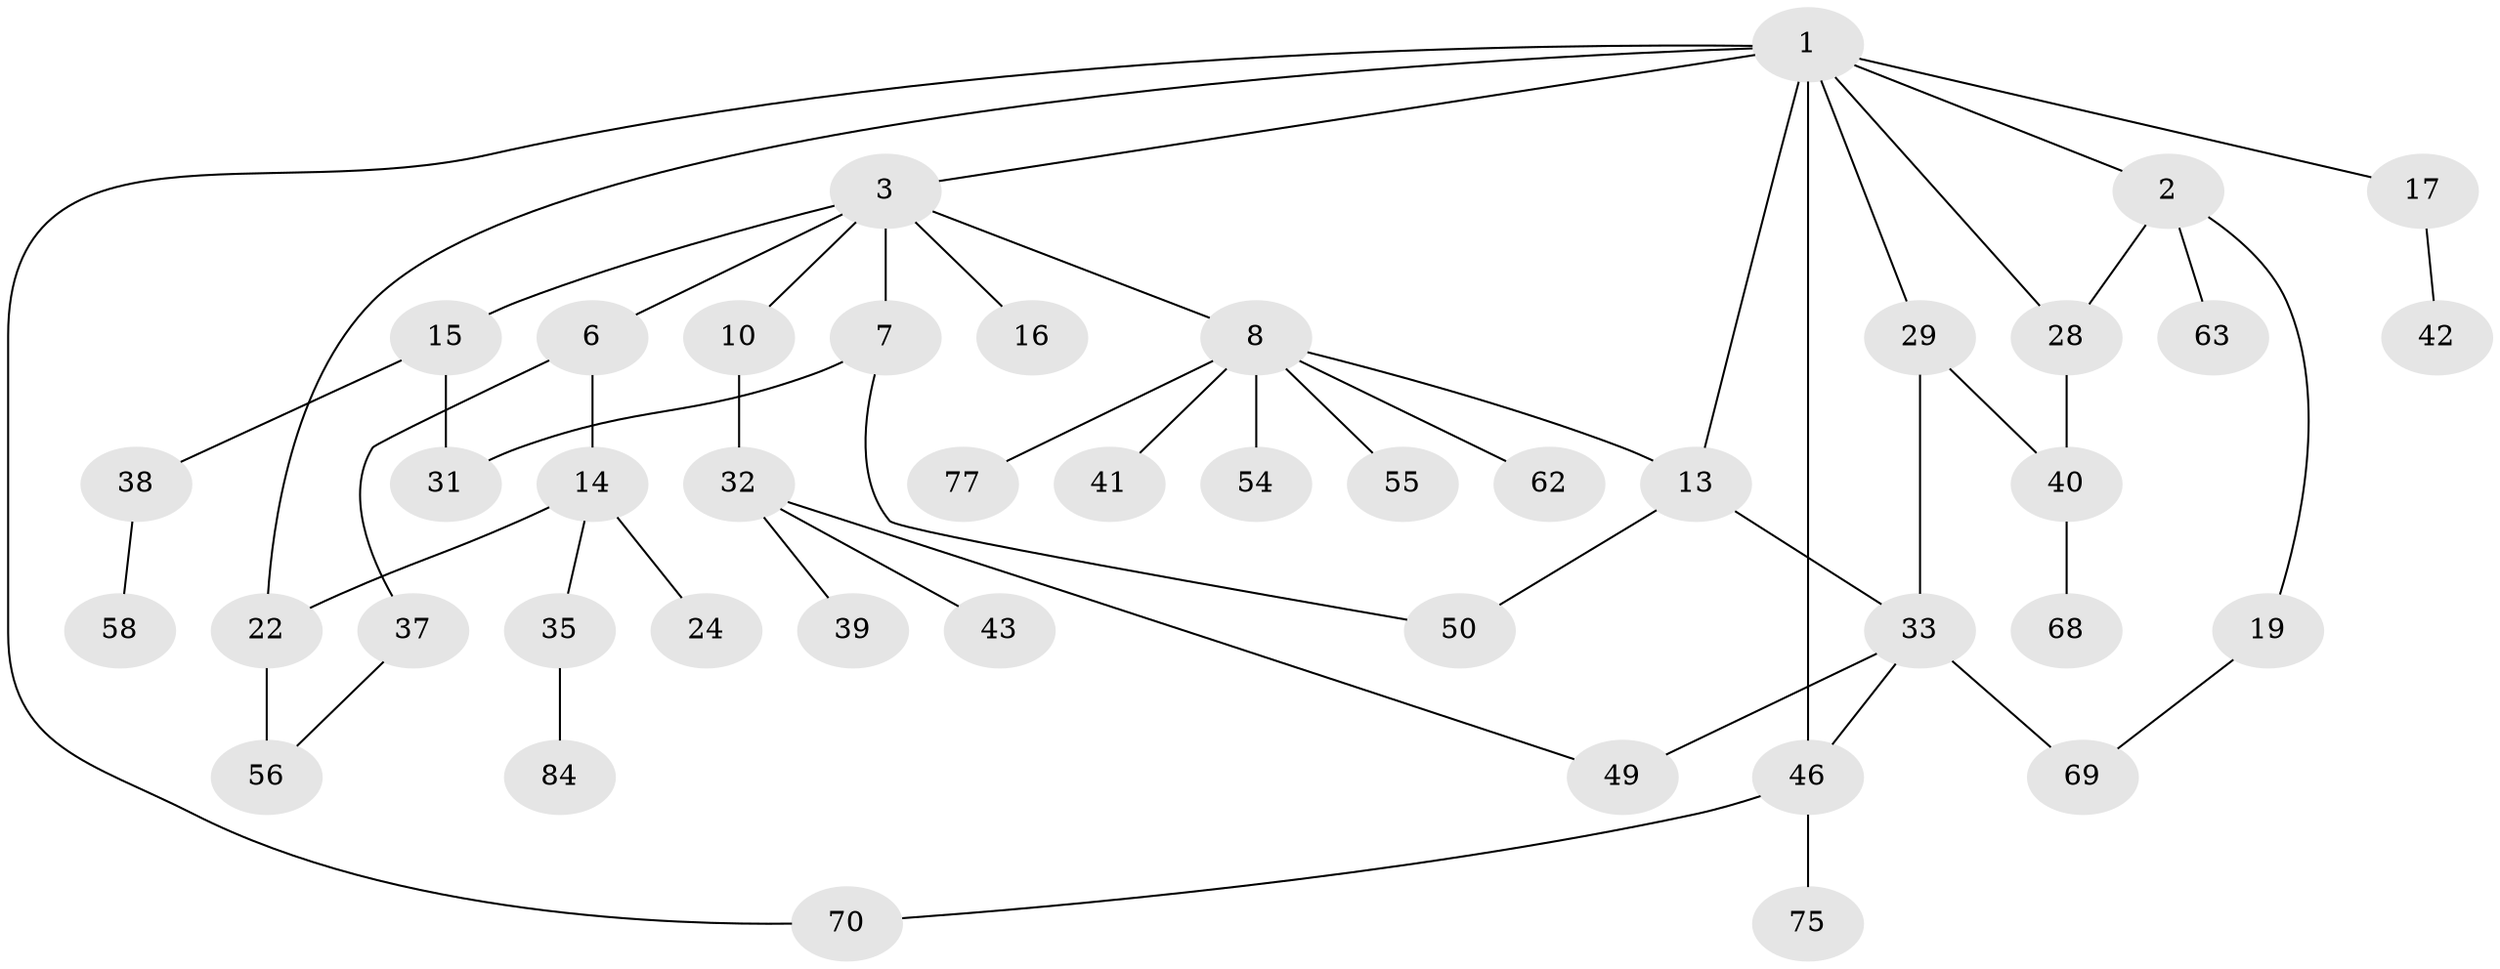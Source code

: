 // original degree distribution, {9: 0.011494252873563218, 4: 0.08045977011494253, 2: 0.28735632183908044, 5: 0.034482758620689655, 3: 0.2413793103448276, 6: 0.011494252873563218, 1: 0.3333333333333333}
// Generated by graph-tools (version 1.1) at 2025/13/03/09/25 04:13:20]
// undirected, 43 vertices, 54 edges
graph export_dot {
graph [start="1"]
  node [color=gray90,style=filled];
  1 [super="+4"];
  2;
  3 [super="+5"];
  6 [super="+25"];
  7 [super="+26+11"];
  8 [super="+9+23"];
  10 [super="+45+21"];
  13 [super="+36"];
  14 [super="+20+67"];
  15 [super="+27"];
  16 [super="+18"];
  17 [super="+44"];
  19;
  22;
  24;
  28 [super="+30"];
  29;
  31;
  32;
  33 [super="+61+60+51"];
  35 [super="+47"];
  37;
  38 [super="+85"];
  39 [super="+79"];
  40 [super="+66+48"];
  41;
  42 [super="+71"];
  43;
  46 [super="+53"];
  49;
  50 [super="+65"];
  54 [super="+59"];
  55 [super="+72"];
  56 [super="+64"];
  58;
  62;
  63 [super="+81+82"];
  68;
  69;
  70 [super="+73"];
  75;
  77;
  84;
  1 -- 2;
  1 -- 3;
  1 -- 13;
  1 -- 17;
  1 -- 22;
  1 -- 29;
  1 -- 46;
  1 -- 70;
  1 -- 28;
  2 -- 19;
  2 -- 63;
  2 -- 28;
  3 -- 6;
  3 -- 10;
  3 -- 16;
  3 -- 7;
  3 -- 8;
  3 -- 15;
  6 -- 14;
  6 -- 37;
  7 -- 50;
  7 -- 31;
  8 -- 41;
  8 -- 62;
  8 -- 77;
  8 -- 13;
  8 -- 55;
  8 -- 54;
  10 -- 32;
  13 -- 50;
  13 -- 33;
  14 -- 24;
  14 -- 35;
  14 -- 22;
  15 -- 31;
  15 -- 38;
  17 -- 42;
  19 -- 69;
  22 -- 56 [weight=2];
  28 -- 40;
  29 -- 33;
  29 -- 40;
  32 -- 39;
  32 -- 43;
  32 -- 49;
  33 -- 49;
  33 -- 69;
  33 -- 46;
  35 -- 84;
  37 -- 56;
  38 -- 58;
  40 -- 68;
  46 -- 70;
  46 -- 75;
}
